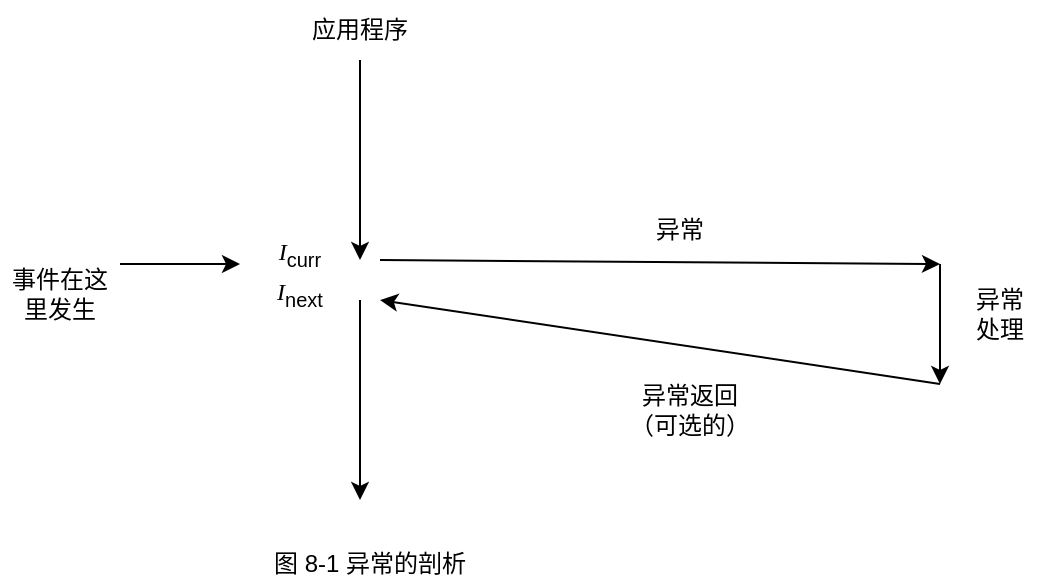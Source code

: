 <mxfile version="24.0.1" type="github">
  <diagram name="第 1 页" id="XFVcYhwaDkixJCFzh9bD">
    <mxGraphModel dx="1329" dy="726" grid="1" gridSize="10" guides="1" tooltips="1" connect="1" arrows="1" fold="1" page="1" pageScale="1" pageWidth="827" pageHeight="1169" math="0" shadow="0">
      <root>
        <mxCell id="0" />
        <mxCell id="1" parent="0" />
        <mxCell id="xiOpGG4odRyFYriXpunj-1" value="" style="endArrow=classic;html=1;rounded=0;" edge="1" parent="1">
          <mxGeometry width="50" height="50" relative="1" as="geometry">
            <mxPoint x="190" y="98" as="sourcePoint" />
            <mxPoint x="190" y="198" as="targetPoint" />
          </mxGeometry>
        </mxCell>
        <mxCell id="xiOpGG4odRyFYriXpunj-2" value="" style="endArrow=classic;html=1;rounded=0;" edge="1" parent="1">
          <mxGeometry width="50" height="50" relative="1" as="geometry">
            <mxPoint x="190" y="218" as="sourcePoint" />
            <mxPoint x="190" y="318" as="targetPoint" />
          </mxGeometry>
        </mxCell>
        <mxCell id="xiOpGG4odRyFYriXpunj-3" value="" style="endArrow=classic;html=1;rounded=0;" edge="1" parent="1">
          <mxGeometry width="50" height="50" relative="1" as="geometry">
            <mxPoint x="200" y="198" as="sourcePoint" />
            <mxPoint x="480" y="200" as="targetPoint" />
          </mxGeometry>
        </mxCell>
        <mxCell id="xiOpGG4odRyFYriXpunj-4" value="" style="endArrow=classic;html=1;rounded=0;" edge="1" parent="1">
          <mxGeometry width="50" height="50" relative="1" as="geometry">
            <mxPoint x="480" y="200" as="sourcePoint" />
            <mxPoint x="480" y="260" as="targetPoint" />
          </mxGeometry>
        </mxCell>
        <mxCell id="xiOpGG4odRyFYriXpunj-5" value="" style="endArrow=classic;html=1;rounded=0;" edge="1" parent="1">
          <mxGeometry width="50" height="50" relative="1" as="geometry">
            <mxPoint x="480" y="260" as="sourcePoint" />
            <mxPoint x="200" y="218" as="targetPoint" />
          </mxGeometry>
        </mxCell>
        <mxCell id="xiOpGG4odRyFYriXpunj-6" value="应用程序" style="text;html=1;align=center;verticalAlign=middle;whiteSpace=wrap;rounded=0;" vertex="1" parent="1">
          <mxGeometry x="160" y="68" width="60" height="30" as="geometry" />
        </mxCell>
        <mxCell id="xiOpGG4odRyFYriXpunj-7" value="异常" style="text;html=1;align=center;verticalAlign=middle;whiteSpace=wrap;rounded=0;" vertex="1" parent="1">
          <mxGeometry x="320" y="168" width="60" height="30" as="geometry" />
        </mxCell>
        <mxCell id="xiOpGG4odRyFYriXpunj-8" value="异常&lt;div&gt;处理&lt;/div&gt;" style="text;html=1;align=center;verticalAlign=middle;whiteSpace=wrap;rounded=0;" vertex="1" parent="1">
          <mxGeometry x="480" y="210" width="60" height="30" as="geometry" />
        </mxCell>
        <mxCell id="xiOpGG4odRyFYriXpunj-9" value="异常返回（可选的）" style="text;html=1;align=center;verticalAlign=middle;whiteSpace=wrap;rounded=0;" vertex="1" parent="1">
          <mxGeometry x="320" y="258" width="70" height="30" as="geometry" />
        </mxCell>
        <mxCell id="xiOpGG4odRyFYriXpunj-10" value="事件在这里发生" style="text;html=1;align=center;verticalAlign=middle;whiteSpace=wrap;rounded=0;" vertex="1" parent="1">
          <mxGeometry x="10" y="200" width="60" height="30" as="geometry" />
        </mxCell>
        <mxCell id="xiOpGG4odRyFYriXpunj-11" value="" style="endArrow=classic;html=1;rounded=0;" edge="1" parent="1">
          <mxGeometry width="50" height="50" relative="1" as="geometry">
            <mxPoint x="70" y="200" as="sourcePoint" />
            <mxPoint x="130" y="200" as="targetPoint" />
          </mxGeometry>
        </mxCell>
        <mxCell id="xiOpGG4odRyFYriXpunj-12" value="&lt;i&gt;&lt;font face=&quot;Verdana&quot;&gt;I&lt;/font&gt;&lt;/i&gt;&lt;sub&gt;curr&lt;/sub&gt;" style="text;html=1;align=center;verticalAlign=middle;whiteSpace=wrap;rounded=0;" vertex="1" parent="1">
          <mxGeometry x="130" y="180" width="60" height="30" as="geometry" />
        </mxCell>
        <mxCell id="xiOpGG4odRyFYriXpunj-13" value="&lt;i&gt;&lt;font face=&quot;Verdana&quot;&gt;I&lt;/font&gt;&lt;/i&gt;&lt;sub&gt;next&lt;/sub&gt;" style="text;html=1;align=center;verticalAlign=middle;whiteSpace=wrap;rounded=0;" vertex="1" parent="1">
          <mxGeometry x="130" y="200" width="60" height="30" as="geometry" />
        </mxCell>
        <mxCell id="xiOpGG4odRyFYriXpunj-14" value="图 8-1 异常的剖析" style="text;html=1;align=center;verticalAlign=middle;whiteSpace=wrap;rounded=0;" vertex="1" parent="1">
          <mxGeometry x="50" y="340" width="290" height="20" as="geometry" />
        </mxCell>
      </root>
    </mxGraphModel>
  </diagram>
</mxfile>
